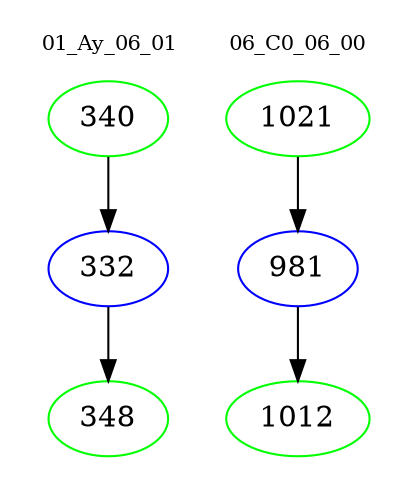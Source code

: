 digraph{
subgraph cluster_0 {
color = white
label = "01_Ay_06_01";
fontsize=10;
T0_340 [label="340", color="green"]
T0_340 -> T0_332 [color="black"]
T0_332 [label="332", color="blue"]
T0_332 -> T0_348 [color="black"]
T0_348 [label="348", color="green"]
}
subgraph cluster_1 {
color = white
label = "06_C0_06_00";
fontsize=10;
T1_1021 [label="1021", color="green"]
T1_1021 -> T1_981 [color="black"]
T1_981 [label="981", color="blue"]
T1_981 -> T1_1012 [color="black"]
T1_1012 [label="1012", color="green"]
}
}
